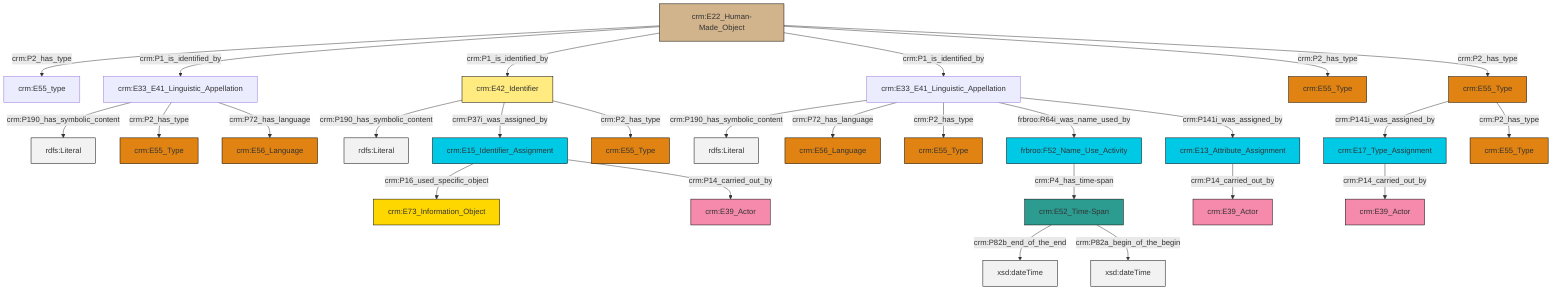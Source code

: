 graph TD
classDef Literal fill:#f2f2f2,stroke:#000000;
classDef CRM_Entity fill:#FFFFFF,stroke:#000000;
classDef Temporal_Entity fill:#00C9E6, stroke:#000000;
classDef Type fill:#E18312, stroke:#000000;
classDef Time-Span fill:#2C9C91, stroke:#000000;
classDef Appellation fill:#FFEB7F, stroke:#000000;
classDef Place fill:#008836, stroke:#000000;
classDef Persistent_Item fill:#B266B2, stroke:#000000;
classDef Conceptual_Object fill:#FFD700, stroke:#000000;
classDef Physical_Thing fill:#D2B48C, stroke:#000000;
classDef Actor fill:#f58aad, stroke:#000000;
classDef PC_Classes fill:#4ce600, stroke:#000000;
classDef Multi fill:#cccccc,stroke:#000000;

0["crm:E33_E41_Linguistic_Appellation"]:::Default -->|crm:P190_has_symbolic_content| 1[rdfs:Literal]:::Literal
10["crm:E55_Type"]:::Type -->|crm:P141i_was_assigned_by| 11["crm:E17_Type_Assignment"]:::Temporal_Entity
15["crm:E22_Human-Made_Object"]:::Physical_Thing -->|crm:P2_has_type| 16["crm:E55_type"]:::Default
15["crm:E22_Human-Made_Object"]:::Physical_Thing -->|crm:P1_is_identified_by| 19["crm:E33_E41_Linguistic_Appellation"]:::Default
15["crm:E22_Human-Made_Object"]:::Physical_Thing -->|crm:P1_is_identified_by| 17["crm:E42_Identifier"]:::Appellation
17["crm:E42_Identifier"]:::Appellation -->|crm:P190_has_symbolic_content| 23[rdfs:Literal]:::Literal
19["crm:E33_E41_Linguistic_Appellation"]:::Default -->|crm:P190_has_symbolic_content| 26[rdfs:Literal]:::Literal
19["crm:E33_E41_Linguistic_Appellation"]:::Default -->|crm:P2_has_type| 4["crm:E55_Type"]:::Type
11["crm:E17_Type_Assignment"]:::Temporal_Entity -->|crm:P14_carried_out_by| 27["crm:E39_Actor"]:::Actor
15["crm:E22_Human-Made_Object"]:::Physical_Thing -->|crm:P1_is_identified_by| 0["crm:E33_E41_Linguistic_Appellation"]:::Default
17["crm:E42_Identifier"]:::Appellation -->|crm:P37i_was_assigned_by| 30["crm:E15_Identifier_Assignment"]:::Temporal_Entity
17["crm:E42_Identifier"]:::Appellation -->|crm:P2_has_type| 32["crm:E55_Type"]:::Type
15["crm:E22_Human-Made_Object"]:::Physical_Thing -->|crm:P2_has_type| 35["crm:E55_Type"]:::Type
0["crm:E33_E41_Linguistic_Appellation"]:::Default -->|crm:P72_has_language| 20["crm:E56_Language"]:::Type
28["crm:E52_Time-Span"]:::Time-Span -->|crm:P82b_end_of_the_end| 36[xsd:dateTime]:::Literal
0["crm:E33_E41_Linguistic_Appellation"]:::Default -->|crm:P2_has_type| 38["crm:E55_Type"]:::Type
15["crm:E22_Human-Made_Object"]:::Physical_Thing -->|crm:P2_has_type| 10["crm:E55_Type"]:::Type
19["crm:E33_E41_Linguistic_Appellation"]:::Default -->|crm:P72_has_language| 33["crm:E56_Language"]:::Type
0["crm:E33_E41_Linguistic_Appellation"]:::Default -->|frbroo:R64i_was_name_used_by| 24["frbroo:F52_Name_Use_Activity"]:::Temporal_Entity
10["crm:E55_Type"]:::Type -->|crm:P2_has_type| 8["crm:E55_Type"]:::Type
24["frbroo:F52_Name_Use_Activity"]:::Temporal_Entity -->|crm:P4_has_time-span| 28["crm:E52_Time-Span"]:::Time-Span
28["crm:E52_Time-Span"]:::Time-Span -->|crm:P82a_begin_of_the_begin| 44[xsd:dateTime]:::Literal
39["crm:E13_Attribute_Assignment"]:::Temporal_Entity -->|crm:P14_carried_out_by| 6["crm:E39_Actor"]:::Actor
0["crm:E33_E41_Linguistic_Appellation"]:::Default -->|crm:P141i_was_assigned_by| 39["crm:E13_Attribute_Assignment"]:::Temporal_Entity
30["crm:E15_Identifier_Assignment"]:::Temporal_Entity -->|crm:P16_used_specific_object| 46["crm:E73_Information_Object"]:::Conceptual_Object
30["crm:E15_Identifier_Assignment"]:::Temporal_Entity -->|crm:P14_carried_out_by| 2["crm:E39_Actor"]:::Actor